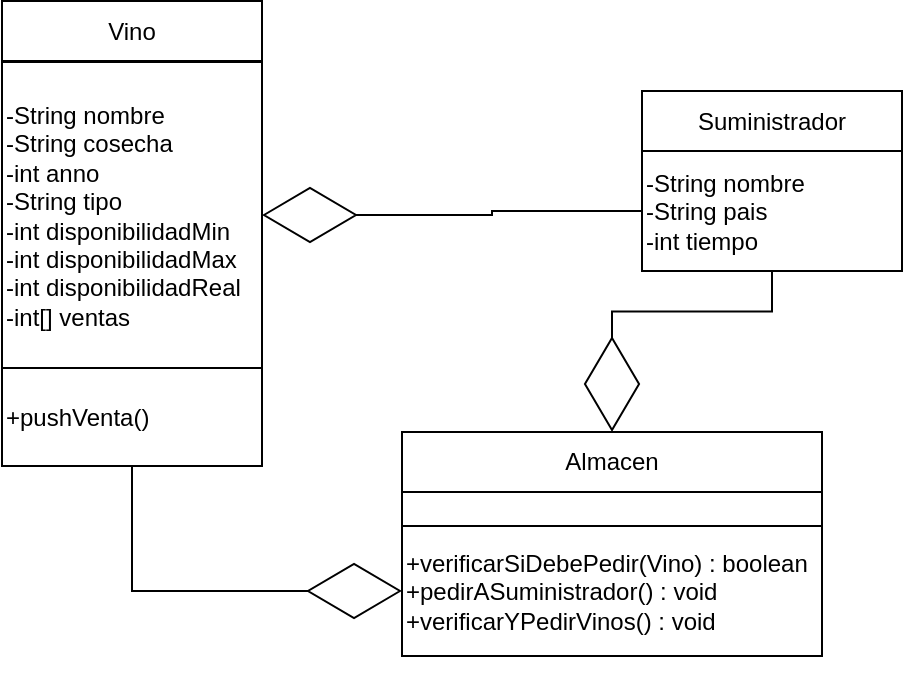 <mxfile pages="1" version="11.2.4" type="device"><diagram id="ktTa69bZBt4ik20VmYmZ" name="Page-1"><mxGraphModel dx="774" dy="473" grid="1" gridSize="10" guides="1" tooltips="1" connect="1" arrows="1" fold="1" page="1" pageScale="1" pageWidth="850" pageHeight="1100" math="0" shadow="0"><root><mxCell id="0"/><mxCell id="1" parent="0"/><mxCell id="vFCv5_OXKaK7vrEySfGa-3" value="Vino" style="rounded=0;whiteSpace=wrap;html=1;" parent="1" vertex="1"><mxGeometry x="170" y="67.5" width="130" height="30" as="geometry"/></mxCell><mxCell id="vFCv5_OXKaK7vrEySfGa-22" style="edgeStyle=orthogonalEdgeStyle;rounded=0;orthogonalLoop=1;jettySize=auto;html=1;exitX=0.5;exitY=1;exitDx=0;exitDy=0;entryX=0;entryY=0.5;entryDx=0;entryDy=0;endArrow=diamondThin;endFill=0;endSize=45;strokeColor=#000000;" parent="1" source="NElFAxr1gH-vco--tqsQ-1" target="NElFAxr1gH-vco--tqsQ-2" edge="1"><mxGeometry relative="1" as="geometry"/></mxCell><mxCell id="vFCv5_OXKaK7vrEySfGa-4" value="-String nombre&lt;br&gt;-String cosecha&lt;br&gt;-int anno&lt;br&gt;-String tipo&lt;br&gt;-int disponibilidadMin&lt;br&gt;-int disponibilidadMax&lt;br&gt;-int disponibilidadReal&lt;br&gt;-int[] ventas" style="rounded=0;whiteSpace=wrap;html=1;align=left;" parent="1" vertex="1"><mxGeometry x="170" y="98" width="130" height="153" as="geometry"/></mxCell><mxCell id="vFCv5_OXKaK7vrEySfGa-5" value="Suministrador" style="rounded=0;whiteSpace=wrap;html=1;" parent="1" vertex="1"><mxGeometry x="490" y="112.5" width="130" height="30" as="geometry"/></mxCell><mxCell id="vFCv5_OXKaK7vrEySfGa-21" style="edgeStyle=orthogonalEdgeStyle;rounded=0;orthogonalLoop=1;jettySize=auto;html=1;exitX=0.5;exitY=1;exitDx=0;exitDy=0;entryX=0.5;entryY=0;entryDx=0;entryDy=0;endArrow=diamondThin;endFill=0;endSize=45;strokeColor=#000000;" parent="1" source="vFCv5_OXKaK7vrEySfGa-6" target="vFCv5_OXKaK7vrEySfGa-10" edge="1"><mxGeometry relative="1" as="geometry"/></mxCell><mxCell id="Ib0bpACXDy2kOh_0XHJo-2" style="edgeStyle=orthogonalEdgeStyle;rounded=0;orthogonalLoop=1;jettySize=auto;html=1;exitX=0;exitY=0.5;exitDx=0;exitDy=0;entryX=1;entryY=0.5;entryDx=0;entryDy=0;endArrow=diamondThin;endFill=0;endSize=45;" parent="1" source="vFCv5_OXKaK7vrEySfGa-6" target="vFCv5_OXKaK7vrEySfGa-4" edge="1"><mxGeometry relative="1" as="geometry"/></mxCell><mxCell id="vFCv5_OXKaK7vrEySfGa-6" value="-String nombre&lt;br&gt;-String pais&lt;br&gt;-int tiempo" style="rounded=0;whiteSpace=wrap;html=1;align=left;" parent="1" vertex="1"><mxGeometry x="490" y="142.5" width="130" height="60" as="geometry"/></mxCell><mxCell id="vFCv5_OXKaK7vrEySfGa-10" value="Almacen" style="rounded=0;whiteSpace=wrap;html=1;" parent="1" vertex="1"><mxGeometry x="370" y="283" width="210" height="30" as="geometry"/></mxCell><mxCell id="vFCv5_OXKaK7vrEySfGa-11" value="" style="rounded=0;whiteSpace=wrap;html=1;align=left;" parent="1" vertex="1"><mxGeometry x="370" y="313" width="210" height="17" as="geometry"/></mxCell><mxCell id="NElFAxr1gH-vco--tqsQ-1" value="+pushVenta()" style="rounded=0;whiteSpace=wrap;html=1;align=left;" vertex="1" parent="1"><mxGeometry x="170" y="251" width="130" height="49" as="geometry"/></mxCell><mxCell id="NElFAxr1gH-vco--tqsQ-2" value="+verificarSiDebePedir(Vino) : boolean&lt;br&gt;+pedirASuministrador() : void&lt;br&gt;+verificarYPedirVinos() : void" style="rounded=0;whiteSpace=wrap;html=1;align=left;" vertex="1" parent="1"><mxGeometry x="370" y="330" width="210" height="65" as="geometry"/></mxCell></root></mxGraphModel></diagram></mxfile>